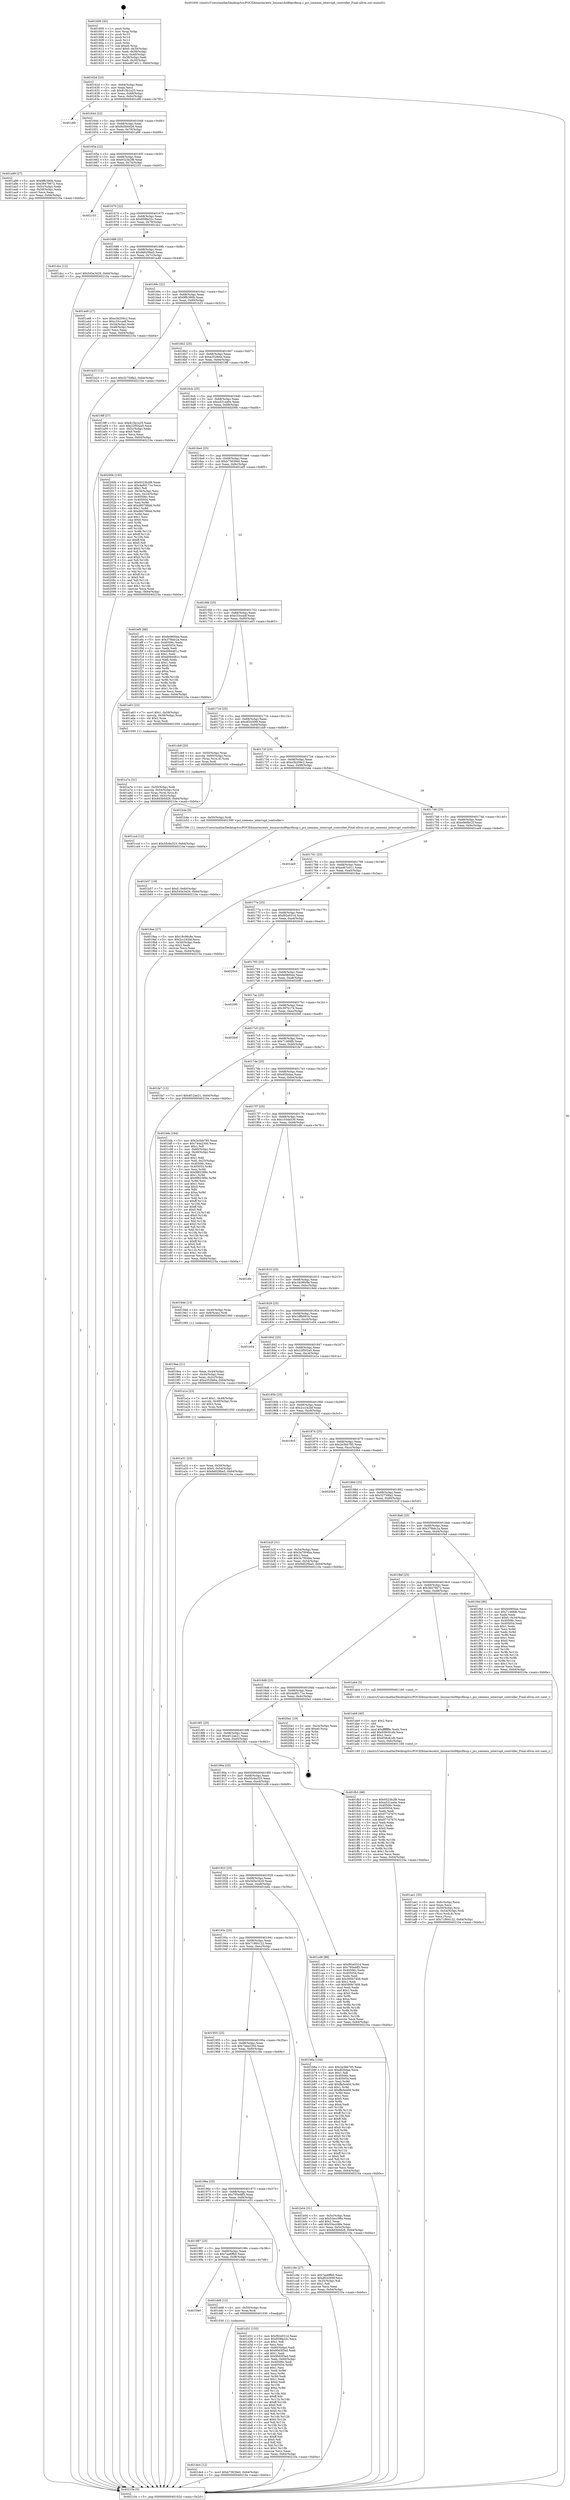 digraph "0x401600" {
  label = "0x401600 (/mnt/c/Users/mathe/Desktop/tcc/POCII/binaries/extr_linuxarchx86pcifixup.c_pci_siemens_interrupt_controller_Final-ollvm.out::main(0))"
  labelloc = "t"
  node[shape=record]

  Entry [label="",width=0.3,height=0.3,shape=circle,fillcolor=black,style=filled]
  "0x40162d" [label="{
     0x40162d [23]\l
     | [instrs]\l
     &nbsp;&nbsp;0x40162d \<+3\>: mov -0x64(%rbp),%eax\l
     &nbsp;&nbsp;0x401630 \<+2\>: mov %eax,%ecx\l
     &nbsp;&nbsp;0x401632 \<+6\>: sub $0x815b1e25,%ecx\l
     &nbsp;&nbsp;0x401638 \<+3\>: mov %eax,-0x68(%rbp)\l
     &nbsp;&nbsp;0x40163b \<+3\>: mov %ecx,-0x6c(%rbp)\l
     &nbsp;&nbsp;0x40163e \<+6\>: je 0000000000401df0 \<main+0x7f0\>\l
  }"]
  "0x401df0" [label="{
     0x401df0\l
  }", style=dashed]
  "0x401644" [label="{
     0x401644 [22]\l
     | [instrs]\l
     &nbsp;&nbsp;0x401644 \<+5\>: jmp 0000000000401649 \<main+0x49\>\l
     &nbsp;&nbsp;0x401649 \<+3\>: mov -0x68(%rbp),%eax\l
     &nbsp;&nbsp;0x40164c \<+5\>: sub $0x8d3b0d28,%eax\l
     &nbsp;&nbsp;0x401651 \<+3\>: mov %eax,-0x70(%rbp)\l
     &nbsp;&nbsp;0x401654 \<+6\>: je 0000000000401a99 \<main+0x499\>\l
  }"]
  Exit [label="",width=0.3,height=0.3,shape=circle,fillcolor=black,style=filled,peripheries=2]
  "0x401a99" [label="{
     0x401a99 [27]\l
     | [instrs]\l
     &nbsp;&nbsp;0x401a99 \<+5\>: mov $0x9ffc380b,%eax\l
     &nbsp;&nbsp;0x401a9e \<+5\>: mov $0x38479672,%ecx\l
     &nbsp;&nbsp;0x401aa3 \<+3\>: mov -0x5c(%rbp),%edx\l
     &nbsp;&nbsp;0x401aa6 \<+3\>: cmp -0x58(%rbp),%edx\l
     &nbsp;&nbsp;0x401aa9 \<+3\>: cmovl %ecx,%eax\l
     &nbsp;&nbsp;0x401aac \<+3\>: mov %eax,-0x64(%rbp)\l
     &nbsp;&nbsp;0x401aaf \<+5\>: jmp 000000000040210a \<main+0xb0a\>\l
  }"]
  "0x40165a" [label="{
     0x40165a [22]\l
     | [instrs]\l
     &nbsp;&nbsp;0x40165a \<+5\>: jmp 000000000040165f \<main+0x5f\>\l
     &nbsp;&nbsp;0x40165f \<+3\>: mov -0x68(%rbp),%eax\l
     &nbsp;&nbsp;0x401662 \<+5\>: sub $0x9323b2f8,%eax\l
     &nbsp;&nbsp;0x401667 \<+3\>: mov %eax,-0x74(%rbp)\l
     &nbsp;&nbsp;0x40166a \<+6\>: je 0000000000402103 \<main+0xb03\>\l
  }"]
  "0x401de4" [label="{
     0x401de4 [12]\l
     | [instrs]\l
     &nbsp;&nbsp;0x401de4 \<+7\>: movl $0xb73639e0,-0x64(%rbp)\l
     &nbsp;&nbsp;0x401deb \<+5\>: jmp 000000000040210a \<main+0xb0a\>\l
  }"]
  "0x402103" [label="{
     0x402103\l
  }", style=dashed]
  "0x401670" [label="{
     0x401670 [22]\l
     | [instrs]\l
     &nbsp;&nbsp;0x401670 \<+5\>: jmp 0000000000401675 \<main+0x75\>\l
     &nbsp;&nbsp;0x401675 \<+3\>: mov -0x68(%rbp),%eax\l
     &nbsp;&nbsp;0x401678 \<+5\>: sub $0x959fa32c,%eax\l
     &nbsp;&nbsp;0x40167d \<+3\>: mov %eax,-0x78(%rbp)\l
     &nbsp;&nbsp;0x401680 \<+6\>: je 0000000000401dcc \<main+0x7cc\>\l
  }"]
  "0x4019a0" [label="{
     0x4019a0\l
  }", style=dashed]
  "0x401dcc" [label="{
     0x401dcc [12]\l
     | [instrs]\l
     &nbsp;&nbsp;0x401dcc \<+7\>: movl $0x545e3429,-0x64(%rbp)\l
     &nbsp;&nbsp;0x401dd3 \<+5\>: jmp 000000000040210a \<main+0xb0a\>\l
  }"]
  "0x401686" [label="{
     0x401686 [22]\l
     | [instrs]\l
     &nbsp;&nbsp;0x401686 \<+5\>: jmp 000000000040168b \<main+0x8b\>\l
     &nbsp;&nbsp;0x40168b \<+3\>: mov -0x68(%rbp),%eax\l
     &nbsp;&nbsp;0x40168e \<+5\>: sub $0x9d029ba5,%eax\l
     &nbsp;&nbsp;0x401693 \<+3\>: mov %eax,-0x7c(%rbp)\l
     &nbsp;&nbsp;0x401696 \<+6\>: je 0000000000401a48 \<main+0x448\>\l
  }"]
  "0x401dd8" [label="{
     0x401dd8 [12]\l
     | [instrs]\l
     &nbsp;&nbsp;0x401dd8 \<+4\>: mov -0x50(%rbp),%rax\l
     &nbsp;&nbsp;0x401ddc \<+3\>: mov %rax,%rdi\l
     &nbsp;&nbsp;0x401ddf \<+5\>: call 0000000000401030 \<free@plt\>\l
     | [calls]\l
     &nbsp;&nbsp;0x401030 \{1\} (unknown)\l
  }"]
  "0x401a48" [label="{
     0x401a48 [27]\l
     | [instrs]\l
     &nbsp;&nbsp;0x401a48 \<+5\>: mov $0xe3b209c2,%eax\l
     &nbsp;&nbsp;0x401a4d \<+5\>: mov $0xc33ccadf,%ecx\l
     &nbsp;&nbsp;0x401a52 \<+3\>: mov -0x54(%rbp),%edx\l
     &nbsp;&nbsp;0x401a55 \<+3\>: cmp -0x48(%rbp),%edx\l
     &nbsp;&nbsp;0x401a58 \<+3\>: cmovl %ecx,%eax\l
     &nbsp;&nbsp;0x401a5b \<+3\>: mov %eax,-0x64(%rbp)\l
     &nbsp;&nbsp;0x401a5e \<+5\>: jmp 000000000040210a \<main+0xb0a\>\l
  }"]
  "0x40169c" [label="{
     0x40169c [22]\l
     | [instrs]\l
     &nbsp;&nbsp;0x40169c \<+5\>: jmp 00000000004016a1 \<main+0xa1\>\l
     &nbsp;&nbsp;0x4016a1 \<+3\>: mov -0x68(%rbp),%eax\l
     &nbsp;&nbsp;0x4016a4 \<+5\>: sub $0x9ffc380b,%eax\l
     &nbsp;&nbsp;0x4016a9 \<+3\>: mov %eax,-0x80(%rbp)\l
     &nbsp;&nbsp;0x4016ac \<+6\>: je 0000000000401b23 \<main+0x523\>\l
  }"]
  "0x401987" [label="{
     0x401987 [25]\l
     | [instrs]\l
     &nbsp;&nbsp;0x401987 \<+5\>: jmp 000000000040198c \<main+0x38c\>\l
     &nbsp;&nbsp;0x40198c \<+3\>: mov -0x68(%rbp),%eax\l
     &nbsp;&nbsp;0x40198f \<+5\>: sub $0x7ae6ffb0,%eax\l
     &nbsp;&nbsp;0x401994 \<+6\>: mov %eax,-0xf8(%rbp)\l
     &nbsp;&nbsp;0x40199a \<+6\>: je 0000000000401dd8 \<main+0x7d8\>\l
  }"]
  "0x401b23" [label="{
     0x401b23 [12]\l
     | [instrs]\l
     &nbsp;&nbsp;0x401b23 \<+7\>: movl $0x32759fa2,-0x64(%rbp)\l
     &nbsp;&nbsp;0x401b2a \<+5\>: jmp 000000000040210a \<main+0xb0a\>\l
  }"]
  "0x4016b2" [label="{
     0x4016b2 [25]\l
     | [instrs]\l
     &nbsp;&nbsp;0x4016b2 \<+5\>: jmp 00000000004016b7 \<main+0xb7\>\l
     &nbsp;&nbsp;0x4016b7 \<+3\>: mov -0x68(%rbp),%eax\l
     &nbsp;&nbsp;0x4016ba \<+5\>: sub $0xa352fe6a,%eax\l
     &nbsp;&nbsp;0x4016bf \<+6\>: mov %eax,-0x84(%rbp)\l
     &nbsp;&nbsp;0x4016c5 \<+6\>: je 00000000004019ff \<main+0x3ff\>\l
  }"]
  "0x401d31" [label="{
     0x401d31 [155]\l
     | [instrs]\l
     &nbsp;&nbsp;0x401d31 \<+5\>: mov $0xf92e031d,%eax\l
     &nbsp;&nbsp;0x401d36 \<+5\>: mov $0x959fa32c,%ecx\l
     &nbsp;&nbsp;0x401d3b \<+2\>: mov $0x1,%dl\l
     &nbsp;&nbsp;0x401d3d \<+2\>: xor %esi,%esi\l
     &nbsp;&nbsp;0x401d3f \<+3\>: mov -0x60(%rbp),%edi\l
     &nbsp;&nbsp;0x401d42 \<+6\>: sub $0x90d3f3ad,%edi\l
     &nbsp;&nbsp;0x401d48 \<+3\>: add $0x1,%edi\l
     &nbsp;&nbsp;0x401d4b \<+6\>: add $0x90d3f3ad,%edi\l
     &nbsp;&nbsp;0x401d51 \<+3\>: mov %edi,-0x60(%rbp)\l
     &nbsp;&nbsp;0x401d54 \<+7\>: mov 0x40506c,%edi\l
     &nbsp;&nbsp;0x401d5b \<+8\>: mov 0x405054,%r8d\l
     &nbsp;&nbsp;0x401d63 \<+3\>: sub $0x1,%esi\l
     &nbsp;&nbsp;0x401d66 \<+3\>: mov %edi,%r9d\l
     &nbsp;&nbsp;0x401d69 \<+3\>: add %esi,%r9d\l
     &nbsp;&nbsp;0x401d6c \<+4\>: imul %r9d,%edi\l
     &nbsp;&nbsp;0x401d70 \<+3\>: and $0x1,%edi\l
     &nbsp;&nbsp;0x401d73 \<+3\>: cmp $0x0,%edi\l
     &nbsp;&nbsp;0x401d76 \<+4\>: sete %r10b\l
     &nbsp;&nbsp;0x401d7a \<+4\>: cmp $0xa,%r8d\l
     &nbsp;&nbsp;0x401d7e \<+4\>: setl %r11b\l
     &nbsp;&nbsp;0x401d82 \<+3\>: mov %r10b,%bl\l
     &nbsp;&nbsp;0x401d85 \<+3\>: xor $0xff,%bl\l
     &nbsp;&nbsp;0x401d88 \<+3\>: mov %r11b,%r14b\l
     &nbsp;&nbsp;0x401d8b \<+4\>: xor $0xff,%r14b\l
     &nbsp;&nbsp;0x401d8f \<+3\>: xor $0x0,%dl\l
     &nbsp;&nbsp;0x401d92 \<+3\>: mov %bl,%r15b\l
     &nbsp;&nbsp;0x401d95 \<+4\>: and $0x0,%r15b\l
     &nbsp;&nbsp;0x401d99 \<+3\>: and %dl,%r10b\l
     &nbsp;&nbsp;0x401d9c \<+3\>: mov %r14b,%r12b\l
     &nbsp;&nbsp;0x401d9f \<+4\>: and $0x0,%r12b\l
     &nbsp;&nbsp;0x401da3 \<+3\>: and %dl,%r11b\l
     &nbsp;&nbsp;0x401da6 \<+3\>: or %r10b,%r15b\l
     &nbsp;&nbsp;0x401da9 \<+3\>: or %r11b,%r12b\l
     &nbsp;&nbsp;0x401dac \<+3\>: xor %r12b,%r15b\l
     &nbsp;&nbsp;0x401daf \<+3\>: or %r14b,%bl\l
     &nbsp;&nbsp;0x401db2 \<+3\>: xor $0xff,%bl\l
     &nbsp;&nbsp;0x401db5 \<+3\>: or $0x0,%dl\l
     &nbsp;&nbsp;0x401db8 \<+2\>: and %dl,%bl\l
     &nbsp;&nbsp;0x401dba \<+3\>: or %bl,%r15b\l
     &nbsp;&nbsp;0x401dbd \<+4\>: test $0x1,%r15b\l
     &nbsp;&nbsp;0x401dc1 \<+3\>: cmovne %ecx,%eax\l
     &nbsp;&nbsp;0x401dc4 \<+3\>: mov %eax,-0x64(%rbp)\l
     &nbsp;&nbsp;0x401dc7 \<+5\>: jmp 000000000040210a \<main+0xb0a\>\l
  }"]
  "0x4019ff" [label="{
     0x4019ff [27]\l
     | [instrs]\l
     &nbsp;&nbsp;0x4019ff \<+5\>: mov $0x815b1e25,%eax\l
     &nbsp;&nbsp;0x401a04 \<+5\>: mov $0x22f502a5,%ecx\l
     &nbsp;&nbsp;0x401a09 \<+3\>: mov -0x2c(%rbp),%edx\l
     &nbsp;&nbsp;0x401a0c \<+3\>: cmp $0x0,%edx\l
     &nbsp;&nbsp;0x401a0f \<+3\>: cmove %ecx,%eax\l
     &nbsp;&nbsp;0x401a12 \<+3\>: mov %eax,-0x64(%rbp)\l
     &nbsp;&nbsp;0x401a15 \<+5\>: jmp 000000000040210a \<main+0xb0a\>\l
  }"]
  "0x4016cb" [label="{
     0x4016cb [25]\l
     | [instrs]\l
     &nbsp;&nbsp;0x4016cb \<+5\>: jmp 00000000004016d0 \<main+0xd0\>\l
     &nbsp;&nbsp;0x4016d0 \<+3\>: mov -0x68(%rbp),%eax\l
     &nbsp;&nbsp;0x4016d3 \<+5\>: sub $0xa531ae0e,%eax\l
     &nbsp;&nbsp;0x4016d8 \<+6\>: mov %eax,-0x88(%rbp)\l
     &nbsp;&nbsp;0x4016de \<+6\>: je 000000000040200b \<main+0xa0b\>\l
  }"]
  "0x401ccd" [label="{
     0x401ccd [12]\l
     | [instrs]\l
     &nbsp;&nbsp;0x401ccd \<+7\>: movl $0x50c6e323,-0x64(%rbp)\l
     &nbsp;&nbsp;0x401cd4 \<+5\>: jmp 000000000040210a \<main+0xb0a\>\l
  }"]
  "0x40200b" [label="{
     0x40200b [150]\l
     | [instrs]\l
     &nbsp;&nbsp;0x40200b \<+5\>: mov $0x9323b2f8,%eax\l
     &nbsp;&nbsp;0x402010 \<+5\>: mov $0x4a90171e,%ecx\l
     &nbsp;&nbsp;0x402015 \<+2\>: mov $0x1,%dl\l
     &nbsp;&nbsp;0x402017 \<+3\>: mov -0x34(%rbp),%esi\l
     &nbsp;&nbsp;0x40201a \<+3\>: mov %esi,-0x24(%rbp)\l
     &nbsp;&nbsp;0x40201d \<+7\>: mov 0x40506c,%esi\l
     &nbsp;&nbsp;0x402024 \<+7\>: mov 0x405054,%edi\l
     &nbsp;&nbsp;0x40202b \<+3\>: mov %esi,%r8d\l
     &nbsp;&nbsp;0x40202e \<+7\>: add $0xd60788dd,%r8d\l
     &nbsp;&nbsp;0x402035 \<+4\>: sub $0x1,%r8d\l
     &nbsp;&nbsp;0x402039 \<+7\>: sub $0xd60788dd,%r8d\l
     &nbsp;&nbsp;0x402040 \<+4\>: imul %r8d,%esi\l
     &nbsp;&nbsp;0x402044 \<+3\>: and $0x1,%esi\l
     &nbsp;&nbsp;0x402047 \<+3\>: cmp $0x0,%esi\l
     &nbsp;&nbsp;0x40204a \<+4\>: sete %r9b\l
     &nbsp;&nbsp;0x40204e \<+3\>: cmp $0xa,%edi\l
     &nbsp;&nbsp;0x402051 \<+4\>: setl %r10b\l
     &nbsp;&nbsp;0x402055 \<+3\>: mov %r9b,%r11b\l
     &nbsp;&nbsp;0x402058 \<+4\>: xor $0xff,%r11b\l
     &nbsp;&nbsp;0x40205c \<+3\>: mov %r10b,%bl\l
     &nbsp;&nbsp;0x40205f \<+3\>: xor $0xff,%bl\l
     &nbsp;&nbsp;0x402062 \<+3\>: xor $0x0,%dl\l
     &nbsp;&nbsp;0x402065 \<+3\>: mov %r11b,%r14b\l
     &nbsp;&nbsp;0x402068 \<+4\>: and $0x0,%r14b\l
     &nbsp;&nbsp;0x40206c \<+3\>: and %dl,%r9b\l
     &nbsp;&nbsp;0x40206f \<+3\>: mov %bl,%r15b\l
     &nbsp;&nbsp;0x402072 \<+4\>: and $0x0,%r15b\l
     &nbsp;&nbsp;0x402076 \<+3\>: and %dl,%r10b\l
     &nbsp;&nbsp;0x402079 \<+3\>: or %r9b,%r14b\l
     &nbsp;&nbsp;0x40207c \<+3\>: or %r10b,%r15b\l
     &nbsp;&nbsp;0x40207f \<+3\>: xor %r15b,%r14b\l
     &nbsp;&nbsp;0x402082 \<+3\>: or %bl,%r11b\l
     &nbsp;&nbsp;0x402085 \<+4\>: xor $0xff,%r11b\l
     &nbsp;&nbsp;0x402089 \<+3\>: or $0x0,%dl\l
     &nbsp;&nbsp;0x40208c \<+3\>: and %dl,%r11b\l
     &nbsp;&nbsp;0x40208f \<+3\>: or %r11b,%r14b\l
     &nbsp;&nbsp;0x402092 \<+4\>: test $0x1,%r14b\l
     &nbsp;&nbsp;0x402096 \<+3\>: cmovne %ecx,%eax\l
     &nbsp;&nbsp;0x402099 \<+3\>: mov %eax,-0x64(%rbp)\l
     &nbsp;&nbsp;0x40209c \<+5\>: jmp 000000000040210a \<main+0xb0a\>\l
  }"]
  "0x4016e4" [label="{
     0x4016e4 [25]\l
     | [instrs]\l
     &nbsp;&nbsp;0x4016e4 \<+5\>: jmp 00000000004016e9 \<main+0xe9\>\l
     &nbsp;&nbsp;0x4016e9 \<+3\>: mov -0x68(%rbp),%eax\l
     &nbsp;&nbsp;0x4016ec \<+5\>: sub $0xb73639e0,%eax\l
     &nbsp;&nbsp;0x4016f1 \<+6\>: mov %eax,-0x8c(%rbp)\l
     &nbsp;&nbsp;0x4016f7 \<+6\>: je 0000000000401ef5 \<main+0x8f5\>\l
  }"]
  "0x40196e" [label="{
     0x40196e [25]\l
     | [instrs]\l
     &nbsp;&nbsp;0x40196e \<+5\>: jmp 0000000000401973 \<main+0x373\>\l
     &nbsp;&nbsp;0x401973 \<+3\>: mov -0x68(%rbp),%eax\l
     &nbsp;&nbsp;0x401976 \<+5\>: sub $0x795e4ff3,%eax\l
     &nbsp;&nbsp;0x40197b \<+6\>: mov %eax,-0xf4(%rbp)\l
     &nbsp;&nbsp;0x401981 \<+6\>: je 0000000000401d31 \<main+0x731\>\l
  }"]
  "0x401ef5" [label="{
     0x401ef5 [88]\l
     | [instrs]\l
     &nbsp;&nbsp;0x401ef5 \<+5\>: mov $0xfe0800ee,%eax\l
     &nbsp;&nbsp;0x401efa \<+5\>: mov $0x37fddc2a,%ecx\l
     &nbsp;&nbsp;0x401eff \<+7\>: mov 0x40506c,%edx\l
     &nbsp;&nbsp;0x401f06 \<+7\>: mov 0x405054,%esi\l
     &nbsp;&nbsp;0x401f0d \<+2\>: mov %edx,%edi\l
     &nbsp;&nbsp;0x401f0f \<+6\>: sub $0xd084481c,%edi\l
     &nbsp;&nbsp;0x401f15 \<+3\>: sub $0x1,%edi\l
     &nbsp;&nbsp;0x401f18 \<+6\>: add $0xd084481c,%edi\l
     &nbsp;&nbsp;0x401f1e \<+3\>: imul %edi,%edx\l
     &nbsp;&nbsp;0x401f21 \<+3\>: and $0x1,%edx\l
     &nbsp;&nbsp;0x401f24 \<+3\>: cmp $0x0,%edx\l
     &nbsp;&nbsp;0x401f27 \<+4\>: sete %r8b\l
     &nbsp;&nbsp;0x401f2b \<+3\>: cmp $0xa,%esi\l
     &nbsp;&nbsp;0x401f2e \<+4\>: setl %r9b\l
     &nbsp;&nbsp;0x401f32 \<+3\>: mov %r8b,%r10b\l
     &nbsp;&nbsp;0x401f35 \<+3\>: and %r9b,%r10b\l
     &nbsp;&nbsp;0x401f38 \<+3\>: xor %r9b,%r8b\l
     &nbsp;&nbsp;0x401f3b \<+3\>: or %r8b,%r10b\l
     &nbsp;&nbsp;0x401f3e \<+4\>: test $0x1,%r10b\l
     &nbsp;&nbsp;0x401f42 \<+3\>: cmovne %ecx,%eax\l
     &nbsp;&nbsp;0x401f45 \<+3\>: mov %eax,-0x64(%rbp)\l
     &nbsp;&nbsp;0x401f48 \<+5\>: jmp 000000000040210a \<main+0xb0a\>\l
  }"]
  "0x4016fd" [label="{
     0x4016fd [25]\l
     | [instrs]\l
     &nbsp;&nbsp;0x4016fd \<+5\>: jmp 0000000000401702 \<main+0x102\>\l
     &nbsp;&nbsp;0x401702 \<+3\>: mov -0x68(%rbp),%eax\l
     &nbsp;&nbsp;0x401705 \<+5\>: sub $0xc33ccadf,%eax\l
     &nbsp;&nbsp;0x40170a \<+6\>: mov %eax,-0x90(%rbp)\l
     &nbsp;&nbsp;0x401710 \<+6\>: je 0000000000401a63 \<main+0x463\>\l
  }"]
  "0x401c9e" [label="{
     0x401c9e [27]\l
     | [instrs]\l
     &nbsp;&nbsp;0x401c9e \<+5\>: mov $0x7ae6ffb0,%eax\l
     &nbsp;&nbsp;0x401ca3 \<+5\>: mov $0xdf24306f,%ecx\l
     &nbsp;&nbsp;0x401ca8 \<+3\>: mov -0x25(%rbp),%dl\l
     &nbsp;&nbsp;0x401cab \<+3\>: test $0x1,%dl\l
     &nbsp;&nbsp;0x401cae \<+3\>: cmovne %ecx,%eax\l
     &nbsp;&nbsp;0x401cb1 \<+3\>: mov %eax,-0x64(%rbp)\l
     &nbsp;&nbsp;0x401cb4 \<+5\>: jmp 000000000040210a \<main+0xb0a\>\l
  }"]
  "0x401a63" [label="{
     0x401a63 [23]\l
     | [instrs]\l
     &nbsp;&nbsp;0x401a63 \<+7\>: movl $0x1,-0x58(%rbp)\l
     &nbsp;&nbsp;0x401a6a \<+4\>: movslq -0x58(%rbp),%rax\l
     &nbsp;&nbsp;0x401a6e \<+4\>: shl $0x2,%rax\l
     &nbsp;&nbsp;0x401a72 \<+3\>: mov %rax,%rdi\l
     &nbsp;&nbsp;0x401a75 \<+5\>: call 0000000000401050 \<malloc@plt\>\l
     | [calls]\l
     &nbsp;&nbsp;0x401050 \{1\} (unknown)\l
  }"]
  "0x401716" [label="{
     0x401716 [25]\l
     | [instrs]\l
     &nbsp;&nbsp;0x401716 \<+5\>: jmp 000000000040171b \<main+0x11b\>\l
     &nbsp;&nbsp;0x40171b \<+3\>: mov -0x68(%rbp),%eax\l
     &nbsp;&nbsp;0x40171e \<+5\>: sub $0xdf24306f,%eax\l
     &nbsp;&nbsp;0x401723 \<+6\>: mov %eax,-0x94(%rbp)\l
     &nbsp;&nbsp;0x401729 \<+6\>: je 0000000000401cb9 \<main+0x6b9\>\l
  }"]
  "0x401b57" [label="{
     0x401b57 [19]\l
     | [instrs]\l
     &nbsp;&nbsp;0x401b57 \<+7\>: movl $0x0,-0x60(%rbp)\l
     &nbsp;&nbsp;0x401b5e \<+7\>: movl $0x545e3429,-0x64(%rbp)\l
     &nbsp;&nbsp;0x401b65 \<+5\>: jmp 000000000040210a \<main+0xb0a\>\l
  }"]
  "0x401cb9" [label="{
     0x401cb9 [20]\l
     | [instrs]\l
     &nbsp;&nbsp;0x401cb9 \<+4\>: mov -0x50(%rbp),%rax\l
     &nbsp;&nbsp;0x401cbd \<+4\>: movslq -0x60(%rbp),%rcx\l
     &nbsp;&nbsp;0x401cc1 \<+4\>: mov (%rax,%rcx,8),%rax\l
     &nbsp;&nbsp;0x401cc5 \<+3\>: mov %rax,%rdi\l
     &nbsp;&nbsp;0x401cc8 \<+5\>: call 0000000000401030 \<free@plt\>\l
     | [calls]\l
     &nbsp;&nbsp;0x401030 \{1\} (unknown)\l
  }"]
  "0x40172f" [label="{
     0x40172f [25]\l
     | [instrs]\l
     &nbsp;&nbsp;0x40172f \<+5\>: jmp 0000000000401734 \<main+0x134\>\l
     &nbsp;&nbsp;0x401734 \<+3\>: mov -0x68(%rbp),%eax\l
     &nbsp;&nbsp;0x401737 \<+5\>: sub $0xe3b209c2,%eax\l
     &nbsp;&nbsp;0x40173c \<+6\>: mov %eax,-0x98(%rbp)\l
     &nbsp;&nbsp;0x401742 \<+6\>: je 0000000000401b4e \<main+0x54e\>\l
  }"]
  "0x401955" [label="{
     0x401955 [25]\l
     | [instrs]\l
     &nbsp;&nbsp;0x401955 \<+5\>: jmp 000000000040195a \<main+0x35a\>\l
     &nbsp;&nbsp;0x40195a \<+3\>: mov -0x68(%rbp),%eax\l
     &nbsp;&nbsp;0x40195d \<+5\>: sub $0x744a230d,%eax\l
     &nbsp;&nbsp;0x401962 \<+6\>: mov %eax,-0xf0(%rbp)\l
     &nbsp;&nbsp;0x401968 \<+6\>: je 0000000000401c9e \<main+0x69e\>\l
  }"]
  "0x401b4e" [label="{
     0x401b4e [9]\l
     | [instrs]\l
     &nbsp;&nbsp;0x401b4e \<+4\>: mov -0x50(%rbp),%rdi\l
     &nbsp;&nbsp;0x401b52 \<+5\>: call 0000000000401590 \<pci_siemens_interrupt_controller\>\l
     | [calls]\l
     &nbsp;&nbsp;0x401590 \{1\} (/mnt/c/Users/mathe/Desktop/tcc/POCII/binaries/extr_linuxarchx86pcifixup.c_pci_siemens_interrupt_controller_Final-ollvm.out::pci_siemens_interrupt_controller)\l
  }"]
  "0x401748" [label="{
     0x401748 [25]\l
     | [instrs]\l
     &nbsp;&nbsp;0x401748 \<+5\>: jmp 000000000040174d \<main+0x14d\>\l
     &nbsp;&nbsp;0x40174d \<+3\>: mov -0x68(%rbp),%eax\l
     &nbsp;&nbsp;0x401750 \<+5\>: sub $0xe9e0bc2f,%eax\l
     &nbsp;&nbsp;0x401755 \<+6\>: mov %eax,-0x9c(%rbp)\l
     &nbsp;&nbsp;0x40175b \<+6\>: je 0000000000401ee9 \<main+0x8e9\>\l
  }"]
  "0x401b04" [label="{
     0x401b04 [31]\l
     | [instrs]\l
     &nbsp;&nbsp;0x401b04 \<+3\>: mov -0x5c(%rbp),%eax\l
     &nbsp;&nbsp;0x401b07 \<+5\>: sub $0x53ecc98e,%eax\l
     &nbsp;&nbsp;0x401b0c \<+3\>: add $0x1,%eax\l
     &nbsp;&nbsp;0x401b0f \<+5\>: add $0x53ecc98e,%eax\l
     &nbsp;&nbsp;0x401b14 \<+3\>: mov %eax,-0x5c(%rbp)\l
     &nbsp;&nbsp;0x401b17 \<+7\>: movl $0x8d3b0d28,-0x64(%rbp)\l
     &nbsp;&nbsp;0x401b1e \<+5\>: jmp 000000000040210a \<main+0xb0a\>\l
  }"]
  "0x401ee9" [label="{
     0x401ee9\l
  }", style=dashed]
  "0x401761" [label="{
     0x401761 [25]\l
     | [instrs]\l
     &nbsp;&nbsp;0x401761 \<+5\>: jmp 0000000000401766 \<main+0x166\>\l
     &nbsp;&nbsp;0x401766 \<+3\>: mov -0x68(%rbp),%eax\l
     &nbsp;&nbsp;0x401769 \<+5\>: sub $0xed67a011,%eax\l
     &nbsp;&nbsp;0x40176e \<+6\>: mov %eax,-0xa0(%rbp)\l
     &nbsp;&nbsp;0x401774 \<+6\>: je 00000000004019aa \<main+0x3aa\>\l
  }"]
  "0x40193c" [label="{
     0x40193c [25]\l
     | [instrs]\l
     &nbsp;&nbsp;0x40193c \<+5\>: jmp 0000000000401941 \<main+0x341\>\l
     &nbsp;&nbsp;0x401941 \<+3\>: mov -0x68(%rbp),%eax\l
     &nbsp;&nbsp;0x401944 \<+5\>: sub $0x71864122,%eax\l
     &nbsp;&nbsp;0x401949 \<+6\>: mov %eax,-0xec(%rbp)\l
     &nbsp;&nbsp;0x40194f \<+6\>: je 0000000000401b04 \<main+0x504\>\l
  }"]
  "0x4019aa" [label="{
     0x4019aa [27]\l
     | [instrs]\l
     &nbsp;&nbsp;0x4019aa \<+5\>: mov $0x18c96c8e,%eax\l
     &nbsp;&nbsp;0x4019af \<+5\>: mov $0x2cc242bf,%ecx\l
     &nbsp;&nbsp;0x4019b4 \<+3\>: mov -0x30(%rbp),%edx\l
     &nbsp;&nbsp;0x4019b7 \<+3\>: cmp $0x2,%edx\l
     &nbsp;&nbsp;0x4019ba \<+3\>: cmovne %ecx,%eax\l
     &nbsp;&nbsp;0x4019bd \<+3\>: mov %eax,-0x64(%rbp)\l
     &nbsp;&nbsp;0x4019c0 \<+5\>: jmp 000000000040210a \<main+0xb0a\>\l
  }"]
  "0x40177a" [label="{
     0x40177a [25]\l
     | [instrs]\l
     &nbsp;&nbsp;0x40177a \<+5\>: jmp 000000000040177f \<main+0x17f\>\l
     &nbsp;&nbsp;0x40177f \<+3\>: mov -0x68(%rbp),%eax\l
     &nbsp;&nbsp;0x401782 \<+5\>: sub $0xf92e031d,%eax\l
     &nbsp;&nbsp;0x401787 \<+6\>: mov %eax,-0xa4(%rbp)\l
     &nbsp;&nbsp;0x40178d \<+6\>: je 00000000004020c0 \<main+0xac0\>\l
  }"]
  "0x40210a" [label="{
     0x40210a [5]\l
     | [instrs]\l
     &nbsp;&nbsp;0x40210a \<+5\>: jmp 000000000040162d \<main+0x2d\>\l
  }"]
  "0x401600" [label="{
     0x401600 [45]\l
     | [instrs]\l
     &nbsp;&nbsp;0x401600 \<+1\>: push %rbp\l
     &nbsp;&nbsp;0x401601 \<+3\>: mov %rsp,%rbp\l
     &nbsp;&nbsp;0x401604 \<+2\>: push %r15\l
     &nbsp;&nbsp;0x401606 \<+2\>: push %r14\l
     &nbsp;&nbsp;0x401608 \<+2\>: push %r12\l
     &nbsp;&nbsp;0x40160a \<+1\>: push %rbx\l
     &nbsp;&nbsp;0x40160b \<+7\>: sub $0xe0,%rsp\l
     &nbsp;&nbsp;0x401612 \<+7\>: movl $0x0,-0x34(%rbp)\l
     &nbsp;&nbsp;0x401619 \<+3\>: mov %edi,-0x38(%rbp)\l
     &nbsp;&nbsp;0x40161c \<+4\>: mov %rsi,-0x40(%rbp)\l
     &nbsp;&nbsp;0x401620 \<+3\>: mov -0x38(%rbp),%edi\l
     &nbsp;&nbsp;0x401623 \<+3\>: mov %edi,-0x30(%rbp)\l
     &nbsp;&nbsp;0x401626 \<+7\>: movl $0xed67a011,-0x64(%rbp)\l
  }"]
  "0x401b6a" [label="{
     0x401b6a [144]\l
     | [instrs]\l
     &nbsp;&nbsp;0x401b6a \<+5\>: mov $0x2e3bb785,%eax\l
     &nbsp;&nbsp;0x401b6f \<+5\>: mov $0xdf2bdaa,%ecx\l
     &nbsp;&nbsp;0x401b74 \<+2\>: mov $0x1,%dl\l
     &nbsp;&nbsp;0x401b76 \<+7\>: mov 0x40506c,%esi\l
     &nbsp;&nbsp;0x401b7d \<+7\>: mov 0x405054,%edi\l
     &nbsp;&nbsp;0x401b84 \<+3\>: mov %esi,%r8d\l
     &nbsp;&nbsp;0x401b87 \<+7\>: add $0xffa5e40d,%r8d\l
     &nbsp;&nbsp;0x401b8e \<+4\>: sub $0x1,%r8d\l
     &nbsp;&nbsp;0x401b92 \<+7\>: sub $0xffa5e40d,%r8d\l
     &nbsp;&nbsp;0x401b99 \<+4\>: imul %r8d,%esi\l
     &nbsp;&nbsp;0x401b9d \<+3\>: and $0x1,%esi\l
     &nbsp;&nbsp;0x401ba0 \<+3\>: cmp $0x0,%esi\l
     &nbsp;&nbsp;0x401ba3 \<+4\>: sete %r9b\l
     &nbsp;&nbsp;0x401ba7 \<+3\>: cmp $0xa,%edi\l
     &nbsp;&nbsp;0x401baa \<+4\>: setl %r10b\l
     &nbsp;&nbsp;0x401bae \<+3\>: mov %r9b,%r11b\l
     &nbsp;&nbsp;0x401bb1 \<+4\>: xor $0xff,%r11b\l
     &nbsp;&nbsp;0x401bb5 \<+3\>: mov %r10b,%bl\l
     &nbsp;&nbsp;0x401bb8 \<+3\>: xor $0xff,%bl\l
     &nbsp;&nbsp;0x401bbb \<+3\>: xor $0x0,%dl\l
     &nbsp;&nbsp;0x401bbe \<+3\>: mov %r11b,%r14b\l
     &nbsp;&nbsp;0x401bc1 \<+4\>: and $0x0,%r14b\l
     &nbsp;&nbsp;0x401bc5 \<+3\>: and %dl,%r9b\l
     &nbsp;&nbsp;0x401bc8 \<+3\>: mov %bl,%r15b\l
     &nbsp;&nbsp;0x401bcb \<+4\>: and $0x0,%r15b\l
     &nbsp;&nbsp;0x401bcf \<+3\>: and %dl,%r10b\l
     &nbsp;&nbsp;0x401bd2 \<+3\>: or %r9b,%r14b\l
     &nbsp;&nbsp;0x401bd5 \<+3\>: or %r10b,%r15b\l
     &nbsp;&nbsp;0x401bd8 \<+3\>: xor %r15b,%r14b\l
     &nbsp;&nbsp;0x401bdb \<+3\>: or %bl,%r11b\l
     &nbsp;&nbsp;0x401bde \<+4\>: xor $0xff,%r11b\l
     &nbsp;&nbsp;0x401be2 \<+3\>: or $0x0,%dl\l
     &nbsp;&nbsp;0x401be5 \<+3\>: and %dl,%r11b\l
     &nbsp;&nbsp;0x401be8 \<+3\>: or %r11b,%r14b\l
     &nbsp;&nbsp;0x401beb \<+4\>: test $0x1,%r14b\l
     &nbsp;&nbsp;0x401bef \<+3\>: cmovne %ecx,%eax\l
     &nbsp;&nbsp;0x401bf2 \<+3\>: mov %eax,-0x64(%rbp)\l
     &nbsp;&nbsp;0x401bf5 \<+5\>: jmp 000000000040210a \<main+0xb0a\>\l
  }"]
  "0x4020c0" [label="{
     0x4020c0\l
  }", style=dashed]
  "0x401793" [label="{
     0x401793 [25]\l
     | [instrs]\l
     &nbsp;&nbsp;0x401793 \<+5\>: jmp 0000000000401798 \<main+0x198\>\l
     &nbsp;&nbsp;0x401798 \<+3\>: mov -0x68(%rbp),%eax\l
     &nbsp;&nbsp;0x40179b \<+5\>: sub $0xfe0800ee,%eax\l
     &nbsp;&nbsp;0x4017a0 \<+6\>: mov %eax,-0xa8(%rbp)\l
     &nbsp;&nbsp;0x4017a6 \<+6\>: je 00000000004020f0 \<main+0xaf0\>\l
  }"]
  "0x401923" [label="{
     0x401923 [25]\l
     | [instrs]\l
     &nbsp;&nbsp;0x401923 \<+5\>: jmp 0000000000401928 \<main+0x328\>\l
     &nbsp;&nbsp;0x401928 \<+3\>: mov -0x68(%rbp),%eax\l
     &nbsp;&nbsp;0x40192b \<+5\>: sub $0x545e3429,%eax\l
     &nbsp;&nbsp;0x401930 \<+6\>: mov %eax,-0xe8(%rbp)\l
     &nbsp;&nbsp;0x401936 \<+6\>: je 0000000000401b6a \<main+0x56a\>\l
  }"]
  "0x4020f0" [label="{
     0x4020f0\l
  }", style=dashed]
  "0x4017ac" [label="{
     0x4017ac [25]\l
     | [instrs]\l
     &nbsp;&nbsp;0x4017ac \<+5\>: jmp 00000000004017b1 \<main+0x1b1\>\l
     &nbsp;&nbsp;0x4017b1 \<+3\>: mov -0x68(%rbp),%eax\l
     &nbsp;&nbsp;0x4017b4 \<+5\>: sub $0x397b174,%eax\l
     &nbsp;&nbsp;0x4017b9 \<+6\>: mov %eax,-0xac(%rbp)\l
     &nbsp;&nbsp;0x4017bf \<+6\>: je 00000000004020df \<main+0xadf\>\l
  }"]
  "0x401cd9" [label="{
     0x401cd9 [88]\l
     | [instrs]\l
     &nbsp;&nbsp;0x401cd9 \<+5\>: mov $0xf92e031d,%eax\l
     &nbsp;&nbsp;0x401cde \<+5\>: mov $0x795e4ff3,%ecx\l
     &nbsp;&nbsp;0x401ce3 \<+7\>: mov 0x40506c,%edx\l
     &nbsp;&nbsp;0x401cea \<+7\>: mov 0x405054,%esi\l
     &nbsp;&nbsp;0x401cf1 \<+2\>: mov %edx,%edi\l
     &nbsp;&nbsp;0x401cf3 \<+6\>: add $0x560b7408,%edi\l
     &nbsp;&nbsp;0x401cf9 \<+3\>: sub $0x1,%edi\l
     &nbsp;&nbsp;0x401cfc \<+6\>: sub $0x560b7408,%edi\l
     &nbsp;&nbsp;0x401d02 \<+3\>: imul %edi,%edx\l
     &nbsp;&nbsp;0x401d05 \<+3\>: and $0x1,%edx\l
     &nbsp;&nbsp;0x401d08 \<+3\>: cmp $0x0,%edx\l
     &nbsp;&nbsp;0x401d0b \<+4\>: sete %r8b\l
     &nbsp;&nbsp;0x401d0f \<+3\>: cmp $0xa,%esi\l
     &nbsp;&nbsp;0x401d12 \<+4\>: setl %r9b\l
     &nbsp;&nbsp;0x401d16 \<+3\>: mov %r8b,%r10b\l
     &nbsp;&nbsp;0x401d19 \<+3\>: and %r9b,%r10b\l
     &nbsp;&nbsp;0x401d1c \<+3\>: xor %r9b,%r8b\l
     &nbsp;&nbsp;0x401d1f \<+3\>: or %r8b,%r10b\l
     &nbsp;&nbsp;0x401d22 \<+4\>: test $0x1,%r10b\l
     &nbsp;&nbsp;0x401d26 \<+3\>: cmovne %ecx,%eax\l
     &nbsp;&nbsp;0x401d29 \<+3\>: mov %eax,-0x64(%rbp)\l
     &nbsp;&nbsp;0x401d2c \<+5\>: jmp 000000000040210a \<main+0xb0a\>\l
  }"]
  "0x4020df" [label="{
     0x4020df\l
  }", style=dashed]
  "0x4017c5" [label="{
     0x4017c5 [25]\l
     | [instrs]\l
     &nbsp;&nbsp;0x4017c5 \<+5\>: jmp 00000000004017ca \<main+0x1ca\>\l
     &nbsp;&nbsp;0x4017ca \<+3\>: mov -0x68(%rbp),%eax\l
     &nbsp;&nbsp;0x4017cd \<+5\>: sub $0x71466fb,%eax\l
     &nbsp;&nbsp;0x4017d2 \<+6\>: mov %eax,-0xb0(%rbp)\l
     &nbsp;&nbsp;0x4017d8 \<+6\>: je 0000000000401fa7 \<main+0x9a7\>\l
  }"]
  "0x40190a" [label="{
     0x40190a [25]\l
     | [instrs]\l
     &nbsp;&nbsp;0x40190a \<+5\>: jmp 000000000040190f \<main+0x30f\>\l
     &nbsp;&nbsp;0x40190f \<+3\>: mov -0x68(%rbp),%eax\l
     &nbsp;&nbsp;0x401912 \<+5\>: sub $0x50c6e323,%eax\l
     &nbsp;&nbsp;0x401917 \<+6\>: mov %eax,-0xe4(%rbp)\l
     &nbsp;&nbsp;0x40191d \<+6\>: je 0000000000401cd9 \<main+0x6d9\>\l
  }"]
  "0x401fa7" [label="{
     0x401fa7 [12]\l
     | [instrs]\l
     &nbsp;&nbsp;0x401fa7 \<+7\>: movl $0x4f12ae21,-0x64(%rbp)\l
     &nbsp;&nbsp;0x401fae \<+5\>: jmp 000000000040210a \<main+0xb0a\>\l
  }"]
  "0x4017de" [label="{
     0x4017de [25]\l
     | [instrs]\l
     &nbsp;&nbsp;0x4017de \<+5\>: jmp 00000000004017e3 \<main+0x1e3\>\l
     &nbsp;&nbsp;0x4017e3 \<+3\>: mov -0x68(%rbp),%eax\l
     &nbsp;&nbsp;0x4017e6 \<+5\>: sub $0xdf2bdaa,%eax\l
     &nbsp;&nbsp;0x4017eb \<+6\>: mov %eax,-0xb4(%rbp)\l
     &nbsp;&nbsp;0x4017f1 \<+6\>: je 0000000000401bfa \<main+0x5fa\>\l
  }"]
  "0x401fb3" [label="{
     0x401fb3 [88]\l
     | [instrs]\l
     &nbsp;&nbsp;0x401fb3 \<+5\>: mov $0x9323b2f8,%eax\l
     &nbsp;&nbsp;0x401fb8 \<+5\>: mov $0xa531ae0e,%ecx\l
     &nbsp;&nbsp;0x401fbd \<+7\>: mov 0x40506c,%edx\l
     &nbsp;&nbsp;0x401fc4 \<+7\>: mov 0x405054,%esi\l
     &nbsp;&nbsp;0x401fcb \<+2\>: mov %edx,%edi\l
     &nbsp;&nbsp;0x401fcd \<+6\>: add $0x97747670,%edi\l
     &nbsp;&nbsp;0x401fd3 \<+3\>: sub $0x1,%edi\l
     &nbsp;&nbsp;0x401fd6 \<+6\>: sub $0x97747670,%edi\l
     &nbsp;&nbsp;0x401fdc \<+3\>: imul %edi,%edx\l
     &nbsp;&nbsp;0x401fdf \<+3\>: and $0x1,%edx\l
     &nbsp;&nbsp;0x401fe2 \<+3\>: cmp $0x0,%edx\l
     &nbsp;&nbsp;0x401fe5 \<+4\>: sete %r8b\l
     &nbsp;&nbsp;0x401fe9 \<+3\>: cmp $0xa,%esi\l
     &nbsp;&nbsp;0x401fec \<+4\>: setl %r9b\l
     &nbsp;&nbsp;0x401ff0 \<+3\>: mov %r8b,%r10b\l
     &nbsp;&nbsp;0x401ff3 \<+3\>: and %r9b,%r10b\l
     &nbsp;&nbsp;0x401ff6 \<+3\>: xor %r9b,%r8b\l
     &nbsp;&nbsp;0x401ff9 \<+3\>: or %r8b,%r10b\l
     &nbsp;&nbsp;0x401ffc \<+4\>: test $0x1,%r10b\l
     &nbsp;&nbsp;0x402000 \<+3\>: cmovne %ecx,%eax\l
     &nbsp;&nbsp;0x402003 \<+3\>: mov %eax,-0x64(%rbp)\l
     &nbsp;&nbsp;0x402006 \<+5\>: jmp 000000000040210a \<main+0xb0a\>\l
  }"]
  "0x401bfa" [label="{
     0x401bfa [164]\l
     | [instrs]\l
     &nbsp;&nbsp;0x401bfa \<+5\>: mov $0x2e3bb785,%eax\l
     &nbsp;&nbsp;0x401bff \<+5\>: mov $0x744a230d,%ecx\l
     &nbsp;&nbsp;0x401c04 \<+2\>: mov $0x1,%dl\l
     &nbsp;&nbsp;0x401c06 \<+3\>: mov -0x60(%rbp),%esi\l
     &nbsp;&nbsp;0x401c09 \<+3\>: cmp -0x48(%rbp),%esi\l
     &nbsp;&nbsp;0x401c0c \<+4\>: setl %dil\l
     &nbsp;&nbsp;0x401c10 \<+4\>: and $0x1,%dil\l
     &nbsp;&nbsp;0x401c14 \<+4\>: mov %dil,-0x25(%rbp)\l
     &nbsp;&nbsp;0x401c18 \<+7\>: mov 0x40506c,%esi\l
     &nbsp;&nbsp;0x401c1f \<+8\>: mov 0x405054,%r8d\l
     &nbsp;&nbsp;0x401c27 \<+3\>: mov %esi,%r9d\l
     &nbsp;&nbsp;0x401c2a \<+7\>: add $0x9f82389c,%r9d\l
     &nbsp;&nbsp;0x401c31 \<+4\>: sub $0x1,%r9d\l
     &nbsp;&nbsp;0x401c35 \<+7\>: sub $0x9f82389c,%r9d\l
     &nbsp;&nbsp;0x401c3c \<+4\>: imul %r9d,%esi\l
     &nbsp;&nbsp;0x401c40 \<+3\>: and $0x1,%esi\l
     &nbsp;&nbsp;0x401c43 \<+3\>: cmp $0x0,%esi\l
     &nbsp;&nbsp;0x401c46 \<+4\>: sete %dil\l
     &nbsp;&nbsp;0x401c4a \<+4\>: cmp $0xa,%r8d\l
     &nbsp;&nbsp;0x401c4e \<+4\>: setl %r10b\l
     &nbsp;&nbsp;0x401c52 \<+3\>: mov %dil,%r11b\l
     &nbsp;&nbsp;0x401c55 \<+4\>: xor $0xff,%r11b\l
     &nbsp;&nbsp;0x401c59 \<+3\>: mov %r10b,%bl\l
     &nbsp;&nbsp;0x401c5c \<+3\>: xor $0xff,%bl\l
     &nbsp;&nbsp;0x401c5f \<+3\>: xor $0x0,%dl\l
     &nbsp;&nbsp;0x401c62 \<+3\>: mov %r11b,%r14b\l
     &nbsp;&nbsp;0x401c65 \<+4\>: and $0x0,%r14b\l
     &nbsp;&nbsp;0x401c69 \<+3\>: and %dl,%dil\l
     &nbsp;&nbsp;0x401c6c \<+3\>: mov %bl,%r15b\l
     &nbsp;&nbsp;0x401c6f \<+4\>: and $0x0,%r15b\l
     &nbsp;&nbsp;0x401c73 \<+3\>: and %dl,%r10b\l
     &nbsp;&nbsp;0x401c76 \<+3\>: or %dil,%r14b\l
     &nbsp;&nbsp;0x401c79 \<+3\>: or %r10b,%r15b\l
     &nbsp;&nbsp;0x401c7c \<+3\>: xor %r15b,%r14b\l
     &nbsp;&nbsp;0x401c7f \<+3\>: or %bl,%r11b\l
     &nbsp;&nbsp;0x401c82 \<+4\>: xor $0xff,%r11b\l
     &nbsp;&nbsp;0x401c86 \<+3\>: or $0x0,%dl\l
     &nbsp;&nbsp;0x401c89 \<+3\>: and %dl,%r11b\l
     &nbsp;&nbsp;0x401c8c \<+3\>: or %r11b,%r14b\l
     &nbsp;&nbsp;0x401c8f \<+4\>: test $0x1,%r14b\l
     &nbsp;&nbsp;0x401c93 \<+3\>: cmovne %ecx,%eax\l
     &nbsp;&nbsp;0x401c96 \<+3\>: mov %eax,-0x64(%rbp)\l
     &nbsp;&nbsp;0x401c99 \<+5\>: jmp 000000000040210a \<main+0xb0a\>\l
  }"]
  "0x4017f7" [label="{
     0x4017f7 [25]\l
     | [instrs]\l
     &nbsp;&nbsp;0x4017f7 \<+5\>: jmp 00000000004017fc \<main+0x1fc\>\l
     &nbsp;&nbsp;0x4017fc \<+3\>: mov -0x68(%rbp),%eax\l
     &nbsp;&nbsp;0x4017ff \<+5\>: sub $0x103da530,%eax\l
     &nbsp;&nbsp;0x401804 \<+6\>: mov %eax,-0xb8(%rbp)\l
     &nbsp;&nbsp;0x40180a \<+6\>: je 0000000000401dfc \<main+0x7fc\>\l
  }"]
  "0x4018f1" [label="{
     0x4018f1 [25]\l
     | [instrs]\l
     &nbsp;&nbsp;0x4018f1 \<+5\>: jmp 00000000004018f6 \<main+0x2f6\>\l
     &nbsp;&nbsp;0x4018f6 \<+3\>: mov -0x68(%rbp),%eax\l
     &nbsp;&nbsp;0x4018f9 \<+5\>: sub $0x4f12ae21,%eax\l
     &nbsp;&nbsp;0x4018fe \<+6\>: mov %eax,-0xe0(%rbp)\l
     &nbsp;&nbsp;0x401904 \<+6\>: je 0000000000401fb3 \<main+0x9b3\>\l
  }"]
  "0x401dfc" [label="{
     0x401dfc\l
  }", style=dashed]
  "0x401810" [label="{
     0x401810 [25]\l
     | [instrs]\l
     &nbsp;&nbsp;0x401810 \<+5\>: jmp 0000000000401815 \<main+0x215\>\l
     &nbsp;&nbsp;0x401815 \<+3\>: mov -0x68(%rbp),%eax\l
     &nbsp;&nbsp;0x401818 \<+5\>: sub $0x18c96c8e,%eax\l
     &nbsp;&nbsp;0x40181d \<+6\>: mov %eax,-0xbc(%rbp)\l
     &nbsp;&nbsp;0x401823 \<+6\>: je 00000000004019dd \<main+0x3dd\>\l
  }"]
  "0x4020a1" [label="{
     0x4020a1 [19]\l
     | [instrs]\l
     &nbsp;&nbsp;0x4020a1 \<+3\>: mov -0x24(%rbp),%eax\l
     &nbsp;&nbsp;0x4020a4 \<+7\>: add $0xe0,%rsp\l
     &nbsp;&nbsp;0x4020ab \<+1\>: pop %rbx\l
     &nbsp;&nbsp;0x4020ac \<+2\>: pop %r12\l
     &nbsp;&nbsp;0x4020ae \<+2\>: pop %r14\l
     &nbsp;&nbsp;0x4020b0 \<+2\>: pop %r15\l
     &nbsp;&nbsp;0x4020b2 \<+1\>: pop %rbp\l
     &nbsp;&nbsp;0x4020b3 \<+1\>: ret\l
  }"]
  "0x4019dd" [label="{
     0x4019dd [13]\l
     | [instrs]\l
     &nbsp;&nbsp;0x4019dd \<+4\>: mov -0x40(%rbp),%rax\l
     &nbsp;&nbsp;0x4019e1 \<+4\>: mov 0x8(%rax),%rdi\l
     &nbsp;&nbsp;0x4019e5 \<+5\>: call 0000000000401060 \<atoi@plt\>\l
     | [calls]\l
     &nbsp;&nbsp;0x401060 \{1\} (unknown)\l
  }"]
  "0x401829" [label="{
     0x401829 [25]\l
     | [instrs]\l
     &nbsp;&nbsp;0x401829 \<+5\>: jmp 000000000040182e \<main+0x22e\>\l
     &nbsp;&nbsp;0x40182e \<+3\>: mov -0x68(%rbp),%eax\l
     &nbsp;&nbsp;0x401831 \<+5\>: sub $0x1dfb081b,%eax\l
     &nbsp;&nbsp;0x401836 \<+6\>: mov %eax,-0xc0(%rbp)\l
     &nbsp;&nbsp;0x40183c \<+6\>: je 0000000000401e54 \<main+0x854\>\l
  }"]
  "0x4019ea" [label="{
     0x4019ea [21]\l
     | [instrs]\l
     &nbsp;&nbsp;0x4019ea \<+3\>: mov %eax,-0x44(%rbp)\l
     &nbsp;&nbsp;0x4019ed \<+3\>: mov -0x44(%rbp),%eax\l
     &nbsp;&nbsp;0x4019f0 \<+3\>: mov %eax,-0x2c(%rbp)\l
     &nbsp;&nbsp;0x4019f3 \<+7\>: movl $0xa352fe6a,-0x64(%rbp)\l
     &nbsp;&nbsp;0x4019fa \<+5\>: jmp 000000000040210a \<main+0xb0a\>\l
  }"]
  "0x401ae1" [label="{
     0x401ae1 [35]\l
     | [instrs]\l
     &nbsp;&nbsp;0x401ae1 \<+6\>: mov -0xfc(%rbp),%ecx\l
     &nbsp;&nbsp;0x401ae7 \<+3\>: imul %eax,%ecx\l
     &nbsp;&nbsp;0x401aea \<+4\>: mov -0x50(%rbp),%rsi\l
     &nbsp;&nbsp;0x401aee \<+4\>: movslq -0x54(%rbp),%rdi\l
     &nbsp;&nbsp;0x401af2 \<+4\>: mov (%rsi,%rdi,8),%rsi\l
     &nbsp;&nbsp;0x401af6 \<+2\>: mov %ecx,(%rsi)\l
     &nbsp;&nbsp;0x401af8 \<+7\>: movl $0x71864122,-0x64(%rbp)\l
     &nbsp;&nbsp;0x401aff \<+5\>: jmp 000000000040210a \<main+0xb0a\>\l
  }"]
  "0x401e54" [label="{
     0x401e54\l
  }", style=dashed]
  "0x401842" [label="{
     0x401842 [25]\l
     | [instrs]\l
     &nbsp;&nbsp;0x401842 \<+5\>: jmp 0000000000401847 \<main+0x247\>\l
     &nbsp;&nbsp;0x401847 \<+3\>: mov -0x68(%rbp),%eax\l
     &nbsp;&nbsp;0x40184a \<+5\>: sub $0x22f502a5,%eax\l
     &nbsp;&nbsp;0x40184f \<+6\>: mov %eax,-0xc4(%rbp)\l
     &nbsp;&nbsp;0x401855 \<+6\>: je 0000000000401a1a \<main+0x41a\>\l
  }"]
  "0x401ab9" [label="{
     0x401ab9 [40]\l
     | [instrs]\l
     &nbsp;&nbsp;0x401ab9 \<+5\>: mov $0x2,%ecx\l
     &nbsp;&nbsp;0x401abe \<+1\>: cltd\l
     &nbsp;&nbsp;0x401abf \<+2\>: idiv %ecx\l
     &nbsp;&nbsp;0x401ac1 \<+6\>: imul $0xfffffffe,%edx,%ecx\l
     &nbsp;&nbsp;0x401ac7 \<+6\>: add $0x939c81db,%ecx\l
     &nbsp;&nbsp;0x401acd \<+3\>: add $0x1,%ecx\l
     &nbsp;&nbsp;0x401ad0 \<+6\>: sub $0x939c81db,%ecx\l
     &nbsp;&nbsp;0x401ad6 \<+6\>: mov %ecx,-0xfc(%rbp)\l
     &nbsp;&nbsp;0x401adc \<+5\>: call 0000000000401160 \<next_i\>\l
     | [calls]\l
     &nbsp;&nbsp;0x401160 \{1\} (/mnt/c/Users/mathe/Desktop/tcc/POCII/binaries/extr_linuxarchx86pcifixup.c_pci_siemens_interrupt_controller_Final-ollvm.out::next_i)\l
  }"]
  "0x401a1a" [label="{
     0x401a1a [23]\l
     | [instrs]\l
     &nbsp;&nbsp;0x401a1a \<+7\>: movl $0x1,-0x48(%rbp)\l
     &nbsp;&nbsp;0x401a21 \<+4\>: movslq -0x48(%rbp),%rax\l
     &nbsp;&nbsp;0x401a25 \<+4\>: shl $0x3,%rax\l
     &nbsp;&nbsp;0x401a29 \<+3\>: mov %rax,%rdi\l
     &nbsp;&nbsp;0x401a2c \<+5\>: call 0000000000401050 \<malloc@plt\>\l
     | [calls]\l
     &nbsp;&nbsp;0x401050 \{1\} (unknown)\l
  }"]
  "0x40185b" [label="{
     0x40185b [25]\l
     | [instrs]\l
     &nbsp;&nbsp;0x40185b \<+5\>: jmp 0000000000401860 \<main+0x260\>\l
     &nbsp;&nbsp;0x401860 \<+3\>: mov -0x68(%rbp),%eax\l
     &nbsp;&nbsp;0x401863 \<+5\>: sub $0x2cc242bf,%eax\l
     &nbsp;&nbsp;0x401868 \<+6\>: mov %eax,-0xc8(%rbp)\l
     &nbsp;&nbsp;0x40186e \<+6\>: je 00000000004019c5 \<main+0x3c5\>\l
  }"]
  "0x401a31" [label="{
     0x401a31 [23]\l
     | [instrs]\l
     &nbsp;&nbsp;0x401a31 \<+4\>: mov %rax,-0x50(%rbp)\l
     &nbsp;&nbsp;0x401a35 \<+7\>: movl $0x0,-0x54(%rbp)\l
     &nbsp;&nbsp;0x401a3c \<+7\>: movl $0x9d029ba5,-0x64(%rbp)\l
     &nbsp;&nbsp;0x401a43 \<+5\>: jmp 000000000040210a \<main+0xb0a\>\l
  }"]
  "0x401a7a" [label="{
     0x401a7a [31]\l
     | [instrs]\l
     &nbsp;&nbsp;0x401a7a \<+4\>: mov -0x50(%rbp),%rdi\l
     &nbsp;&nbsp;0x401a7e \<+4\>: movslq -0x54(%rbp),%rcx\l
     &nbsp;&nbsp;0x401a82 \<+4\>: mov %rax,(%rdi,%rcx,8)\l
     &nbsp;&nbsp;0x401a86 \<+7\>: movl $0x0,-0x5c(%rbp)\l
     &nbsp;&nbsp;0x401a8d \<+7\>: movl $0x8d3b0d28,-0x64(%rbp)\l
     &nbsp;&nbsp;0x401a94 \<+5\>: jmp 000000000040210a \<main+0xb0a\>\l
  }"]
  "0x4018d8" [label="{
     0x4018d8 [25]\l
     | [instrs]\l
     &nbsp;&nbsp;0x4018d8 \<+5\>: jmp 00000000004018dd \<main+0x2dd\>\l
     &nbsp;&nbsp;0x4018dd \<+3\>: mov -0x68(%rbp),%eax\l
     &nbsp;&nbsp;0x4018e0 \<+5\>: sub $0x4a90171e,%eax\l
     &nbsp;&nbsp;0x4018e5 \<+6\>: mov %eax,-0xdc(%rbp)\l
     &nbsp;&nbsp;0x4018eb \<+6\>: je 00000000004020a1 \<main+0xaa1\>\l
  }"]
  "0x4019c5" [label="{
     0x4019c5\l
  }", style=dashed]
  "0x401874" [label="{
     0x401874 [25]\l
     | [instrs]\l
     &nbsp;&nbsp;0x401874 \<+5\>: jmp 0000000000401879 \<main+0x279\>\l
     &nbsp;&nbsp;0x401879 \<+3\>: mov -0x68(%rbp),%eax\l
     &nbsp;&nbsp;0x40187c \<+5\>: sub $0x2e3bb785,%eax\l
     &nbsp;&nbsp;0x401881 \<+6\>: mov %eax,-0xcc(%rbp)\l
     &nbsp;&nbsp;0x401887 \<+6\>: je 00000000004020b4 \<main+0xab4\>\l
  }"]
  "0x401ab4" [label="{
     0x401ab4 [5]\l
     | [instrs]\l
     &nbsp;&nbsp;0x401ab4 \<+5\>: call 0000000000401160 \<next_i\>\l
     | [calls]\l
     &nbsp;&nbsp;0x401160 \{1\} (/mnt/c/Users/mathe/Desktop/tcc/POCII/binaries/extr_linuxarchx86pcifixup.c_pci_siemens_interrupt_controller_Final-ollvm.out::next_i)\l
  }"]
  "0x4020b4" [label="{
     0x4020b4\l
  }", style=dashed]
  "0x40188d" [label="{
     0x40188d [25]\l
     | [instrs]\l
     &nbsp;&nbsp;0x40188d \<+5\>: jmp 0000000000401892 \<main+0x292\>\l
     &nbsp;&nbsp;0x401892 \<+3\>: mov -0x68(%rbp),%eax\l
     &nbsp;&nbsp;0x401895 \<+5\>: sub $0x32759fa2,%eax\l
     &nbsp;&nbsp;0x40189a \<+6\>: mov %eax,-0xd0(%rbp)\l
     &nbsp;&nbsp;0x4018a0 \<+6\>: je 0000000000401b2f \<main+0x52f\>\l
  }"]
  "0x4018bf" [label="{
     0x4018bf [25]\l
     | [instrs]\l
     &nbsp;&nbsp;0x4018bf \<+5\>: jmp 00000000004018c4 \<main+0x2c4\>\l
     &nbsp;&nbsp;0x4018c4 \<+3\>: mov -0x68(%rbp),%eax\l
     &nbsp;&nbsp;0x4018c7 \<+5\>: sub $0x38479672,%eax\l
     &nbsp;&nbsp;0x4018cc \<+6\>: mov %eax,-0xd8(%rbp)\l
     &nbsp;&nbsp;0x4018d2 \<+6\>: je 0000000000401ab4 \<main+0x4b4\>\l
  }"]
  "0x401b2f" [label="{
     0x401b2f [31]\l
     | [instrs]\l
     &nbsp;&nbsp;0x401b2f \<+3\>: mov -0x54(%rbp),%eax\l
     &nbsp;&nbsp;0x401b32 \<+5\>: sub $0x3a7004ba,%eax\l
     &nbsp;&nbsp;0x401b37 \<+3\>: add $0x1,%eax\l
     &nbsp;&nbsp;0x401b3a \<+5\>: add $0x3a7004ba,%eax\l
     &nbsp;&nbsp;0x401b3f \<+3\>: mov %eax,-0x54(%rbp)\l
     &nbsp;&nbsp;0x401b42 \<+7\>: movl $0x9d029ba5,-0x64(%rbp)\l
     &nbsp;&nbsp;0x401b49 \<+5\>: jmp 000000000040210a \<main+0xb0a\>\l
  }"]
  "0x4018a6" [label="{
     0x4018a6 [25]\l
     | [instrs]\l
     &nbsp;&nbsp;0x4018a6 \<+5\>: jmp 00000000004018ab \<main+0x2ab\>\l
     &nbsp;&nbsp;0x4018ab \<+3\>: mov -0x68(%rbp),%eax\l
     &nbsp;&nbsp;0x4018ae \<+5\>: sub $0x37fddc2a,%eax\l
     &nbsp;&nbsp;0x4018b3 \<+6\>: mov %eax,-0xd4(%rbp)\l
     &nbsp;&nbsp;0x4018b9 \<+6\>: je 0000000000401f4d \<main+0x94d\>\l
  }"]
  "0x401f4d" [label="{
     0x401f4d [90]\l
     | [instrs]\l
     &nbsp;&nbsp;0x401f4d \<+5\>: mov $0xfe0800ee,%eax\l
     &nbsp;&nbsp;0x401f52 \<+5\>: mov $0x71466fb,%ecx\l
     &nbsp;&nbsp;0x401f57 \<+2\>: xor %edx,%edx\l
     &nbsp;&nbsp;0x401f59 \<+7\>: movl $0x0,-0x34(%rbp)\l
     &nbsp;&nbsp;0x401f60 \<+7\>: mov 0x40506c,%esi\l
     &nbsp;&nbsp;0x401f67 \<+7\>: mov 0x405054,%edi\l
     &nbsp;&nbsp;0x401f6e \<+3\>: sub $0x1,%edx\l
     &nbsp;&nbsp;0x401f71 \<+3\>: mov %esi,%r8d\l
     &nbsp;&nbsp;0x401f74 \<+3\>: add %edx,%r8d\l
     &nbsp;&nbsp;0x401f77 \<+4\>: imul %r8d,%esi\l
     &nbsp;&nbsp;0x401f7b \<+3\>: and $0x1,%esi\l
     &nbsp;&nbsp;0x401f7e \<+3\>: cmp $0x0,%esi\l
     &nbsp;&nbsp;0x401f81 \<+4\>: sete %r9b\l
     &nbsp;&nbsp;0x401f85 \<+3\>: cmp $0xa,%edi\l
     &nbsp;&nbsp;0x401f88 \<+4\>: setl %r10b\l
     &nbsp;&nbsp;0x401f8c \<+3\>: mov %r9b,%r11b\l
     &nbsp;&nbsp;0x401f8f \<+3\>: and %r10b,%r11b\l
     &nbsp;&nbsp;0x401f92 \<+3\>: xor %r10b,%r9b\l
     &nbsp;&nbsp;0x401f95 \<+3\>: or %r9b,%r11b\l
     &nbsp;&nbsp;0x401f98 \<+4\>: test $0x1,%r11b\l
     &nbsp;&nbsp;0x401f9c \<+3\>: cmovne %ecx,%eax\l
     &nbsp;&nbsp;0x401f9f \<+3\>: mov %eax,-0x64(%rbp)\l
     &nbsp;&nbsp;0x401fa2 \<+5\>: jmp 000000000040210a \<main+0xb0a\>\l
  }"]
  Entry -> "0x401600" [label=" 1"]
  "0x40162d" -> "0x401df0" [label=" 0"]
  "0x40162d" -> "0x401644" [label=" 31"]
  "0x4020a1" -> Exit [label=" 1"]
  "0x401644" -> "0x401a99" [label=" 2"]
  "0x401644" -> "0x40165a" [label=" 29"]
  "0x40200b" -> "0x40210a" [label=" 1"]
  "0x40165a" -> "0x402103" [label=" 0"]
  "0x40165a" -> "0x401670" [label=" 29"]
  "0x401fb3" -> "0x40210a" [label=" 1"]
  "0x401670" -> "0x401dcc" [label=" 1"]
  "0x401670" -> "0x401686" [label=" 28"]
  "0x401fa7" -> "0x40210a" [label=" 1"]
  "0x401686" -> "0x401a48" [label=" 2"]
  "0x401686" -> "0x40169c" [label=" 26"]
  "0x401f4d" -> "0x40210a" [label=" 1"]
  "0x40169c" -> "0x401b23" [label=" 1"]
  "0x40169c" -> "0x4016b2" [label=" 25"]
  "0x401de4" -> "0x40210a" [label=" 1"]
  "0x4016b2" -> "0x4019ff" [label=" 1"]
  "0x4016b2" -> "0x4016cb" [label=" 24"]
  "0x401dd8" -> "0x401de4" [label=" 1"]
  "0x4016cb" -> "0x40200b" [label=" 1"]
  "0x4016cb" -> "0x4016e4" [label=" 23"]
  "0x401987" -> "0x401dd8" [label=" 1"]
  "0x4016e4" -> "0x401ef5" [label=" 1"]
  "0x4016e4" -> "0x4016fd" [label=" 22"]
  "0x401ef5" -> "0x40210a" [label=" 1"]
  "0x4016fd" -> "0x401a63" [label=" 1"]
  "0x4016fd" -> "0x401716" [label=" 21"]
  "0x401dcc" -> "0x40210a" [label=" 1"]
  "0x401716" -> "0x401cb9" [label=" 1"]
  "0x401716" -> "0x40172f" [label=" 20"]
  "0x40196e" -> "0x401987" [label=" 1"]
  "0x40172f" -> "0x401b4e" [label=" 1"]
  "0x40172f" -> "0x401748" [label=" 19"]
  "0x40196e" -> "0x401d31" [label=" 1"]
  "0x401748" -> "0x401ee9" [label=" 0"]
  "0x401748" -> "0x401761" [label=" 19"]
  "0x401987" -> "0x4019a0" [label=" 0"]
  "0x401761" -> "0x4019aa" [label=" 1"]
  "0x401761" -> "0x40177a" [label=" 18"]
  "0x4019aa" -> "0x40210a" [label=" 1"]
  "0x401600" -> "0x40162d" [label=" 1"]
  "0x40210a" -> "0x40162d" [label=" 30"]
  "0x401ccd" -> "0x40210a" [label=" 1"]
  "0x40177a" -> "0x4020c0" [label=" 0"]
  "0x40177a" -> "0x401793" [label=" 18"]
  "0x401cb9" -> "0x401ccd" [label=" 1"]
  "0x401793" -> "0x4020f0" [label=" 0"]
  "0x401793" -> "0x4017ac" [label=" 18"]
  "0x401955" -> "0x40196e" [label=" 2"]
  "0x4017ac" -> "0x4020df" [label=" 0"]
  "0x4017ac" -> "0x4017c5" [label=" 18"]
  "0x401955" -> "0x401c9e" [label=" 2"]
  "0x4017c5" -> "0x401fa7" [label=" 1"]
  "0x4017c5" -> "0x4017de" [label=" 17"]
  "0x401bfa" -> "0x40210a" [label=" 2"]
  "0x4017de" -> "0x401bfa" [label=" 2"]
  "0x4017de" -> "0x4017f7" [label=" 15"]
  "0x401b6a" -> "0x40210a" [label=" 2"]
  "0x4017f7" -> "0x401dfc" [label=" 0"]
  "0x4017f7" -> "0x401810" [label=" 15"]
  "0x401b4e" -> "0x401b57" [label=" 1"]
  "0x401810" -> "0x4019dd" [label=" 1"]
  "0x401810" -> "0x401829" [label=" 14"]
  "0x4019dd" -> "0x4019ea" [label=" 1"]
  "0x4019ea" -> "0x40210a" [label=" 1"]
  "0x4019ff" -> "0x40210a" [label=" 1"]
  "0x401b2f" -> "0x40210a" [label=" 1"]
  "0x401829" -> "0x401e54" [label=" 0"]
  "0x401829" -> "0x401842" [label=" 14"]
  "0x401b04" -> "0x40210a" [label=" 1"]
  "0x401842" -> "0x401a1a" [label=" 1"]
  "0x401842" -> "0x40185b" [label=" 13"]
  "0x401a1a" -> "0x401a31" [label=" 1"]
  "0x401a31" -> "0x40210a" [label=" 1"]
  "0x401a48" -> "0x40210a" [label=" 2"]
  "0x401a63" -> "0x401a7a" [label=" 1"]
  "0x401a7a" -> "0x40210a" [label=" 1"]
  "0x401a99" -> "0x40210a" [label=" 2"]
  "0x40193c" -> "0x401955" [label=" 4"]
  "0x40185b" -> "0x4019c5" [label=" 0"]
  "0x40185b" -> "0x401874" [label=" 13"]
  "0x40193c" -> "0x401b04" [label=" 1"]
  "0x401874" -> "0x4020b4" [label=" 0"]
  "0x401874" -> "0x40188d" [label=" 13"]
  "0x401cd9" -> "0x40210a" [label=" 1"]
  "0x40188d" -> "0x401b2f" [label=" 1"]
  "0x40188d" -> "0x4018a6" [label=" 12"]
  "0x401923" -> "0x401b6a" [label=" 2"]
  "0x4018a6" -> "0x401f4d" [label=" 1"]
  "0x4018a6" -> "0x4018bf" [label=" 11"]
  "0x401923" -> "0x40193c" [label=" 5"]
  "0x4018bf" -> "0x401ab4" [label=" 1"]
  "0x4018bf" -> "0x4018d8" [label=" 10"]
  "0x401ab4" -> "0x401ab9" [label=" 1"]
  "0x401ab9" -> "0x401ae1" [label=" 1"]
  "0x401ae1" -> "0x40210a" [label=" 1"]
  "0x401b23" -> "0x40210a" [label=" 1"]
  "0x4018d8" -> "0x4020a1" [label=" 1"]
  "0x4018d8" -> "0x4018f1" [label=" 9"]
  "0x401b57" -> "0x40210a" [label=" 1"]
  "0x4018f1" -> "0x401fb3" [label=" 1"]
  "0x4018f1" -> "0x40190a" [label=" 8"]
  "0x401d31" -> "0x40210a" [label=" 1"]
  "0x40190a" -> "0x401cd9" [label=" 1"]
  "0x40190a" -> "0x401923" [label=" 7"]
  "0x401c9e" -> "0x40210a" [label=" 2"]
}
